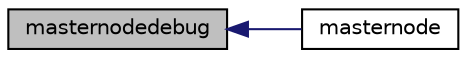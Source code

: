 digraph "masternodedebug"
{
  edge [fontname="Helvetica",fontsize="10",labelfontname="Helvetica",labelfontsize="10"];
  node [fontname="Helvetica",fontsize="10",shape=record];
  rankdir="LR";
  Node641 [label="masternodedebug",height=0.2,width=0.4,color="black", fillcolor="grey75", style="filled", fontcolor="black"];
  Node641 -> Node642 [dir="back",color="midnightblue",fontsize="10",style="solid",fontname="Helvetica"];
  Node642 [label="masternode",height=0.2,width=0.4,color="black", fillcolor="white", style="filled",URL="$rpcmasternode_8cpp.html#a30609e443aeb47c29ed0878d16b1b5e1"];
}
